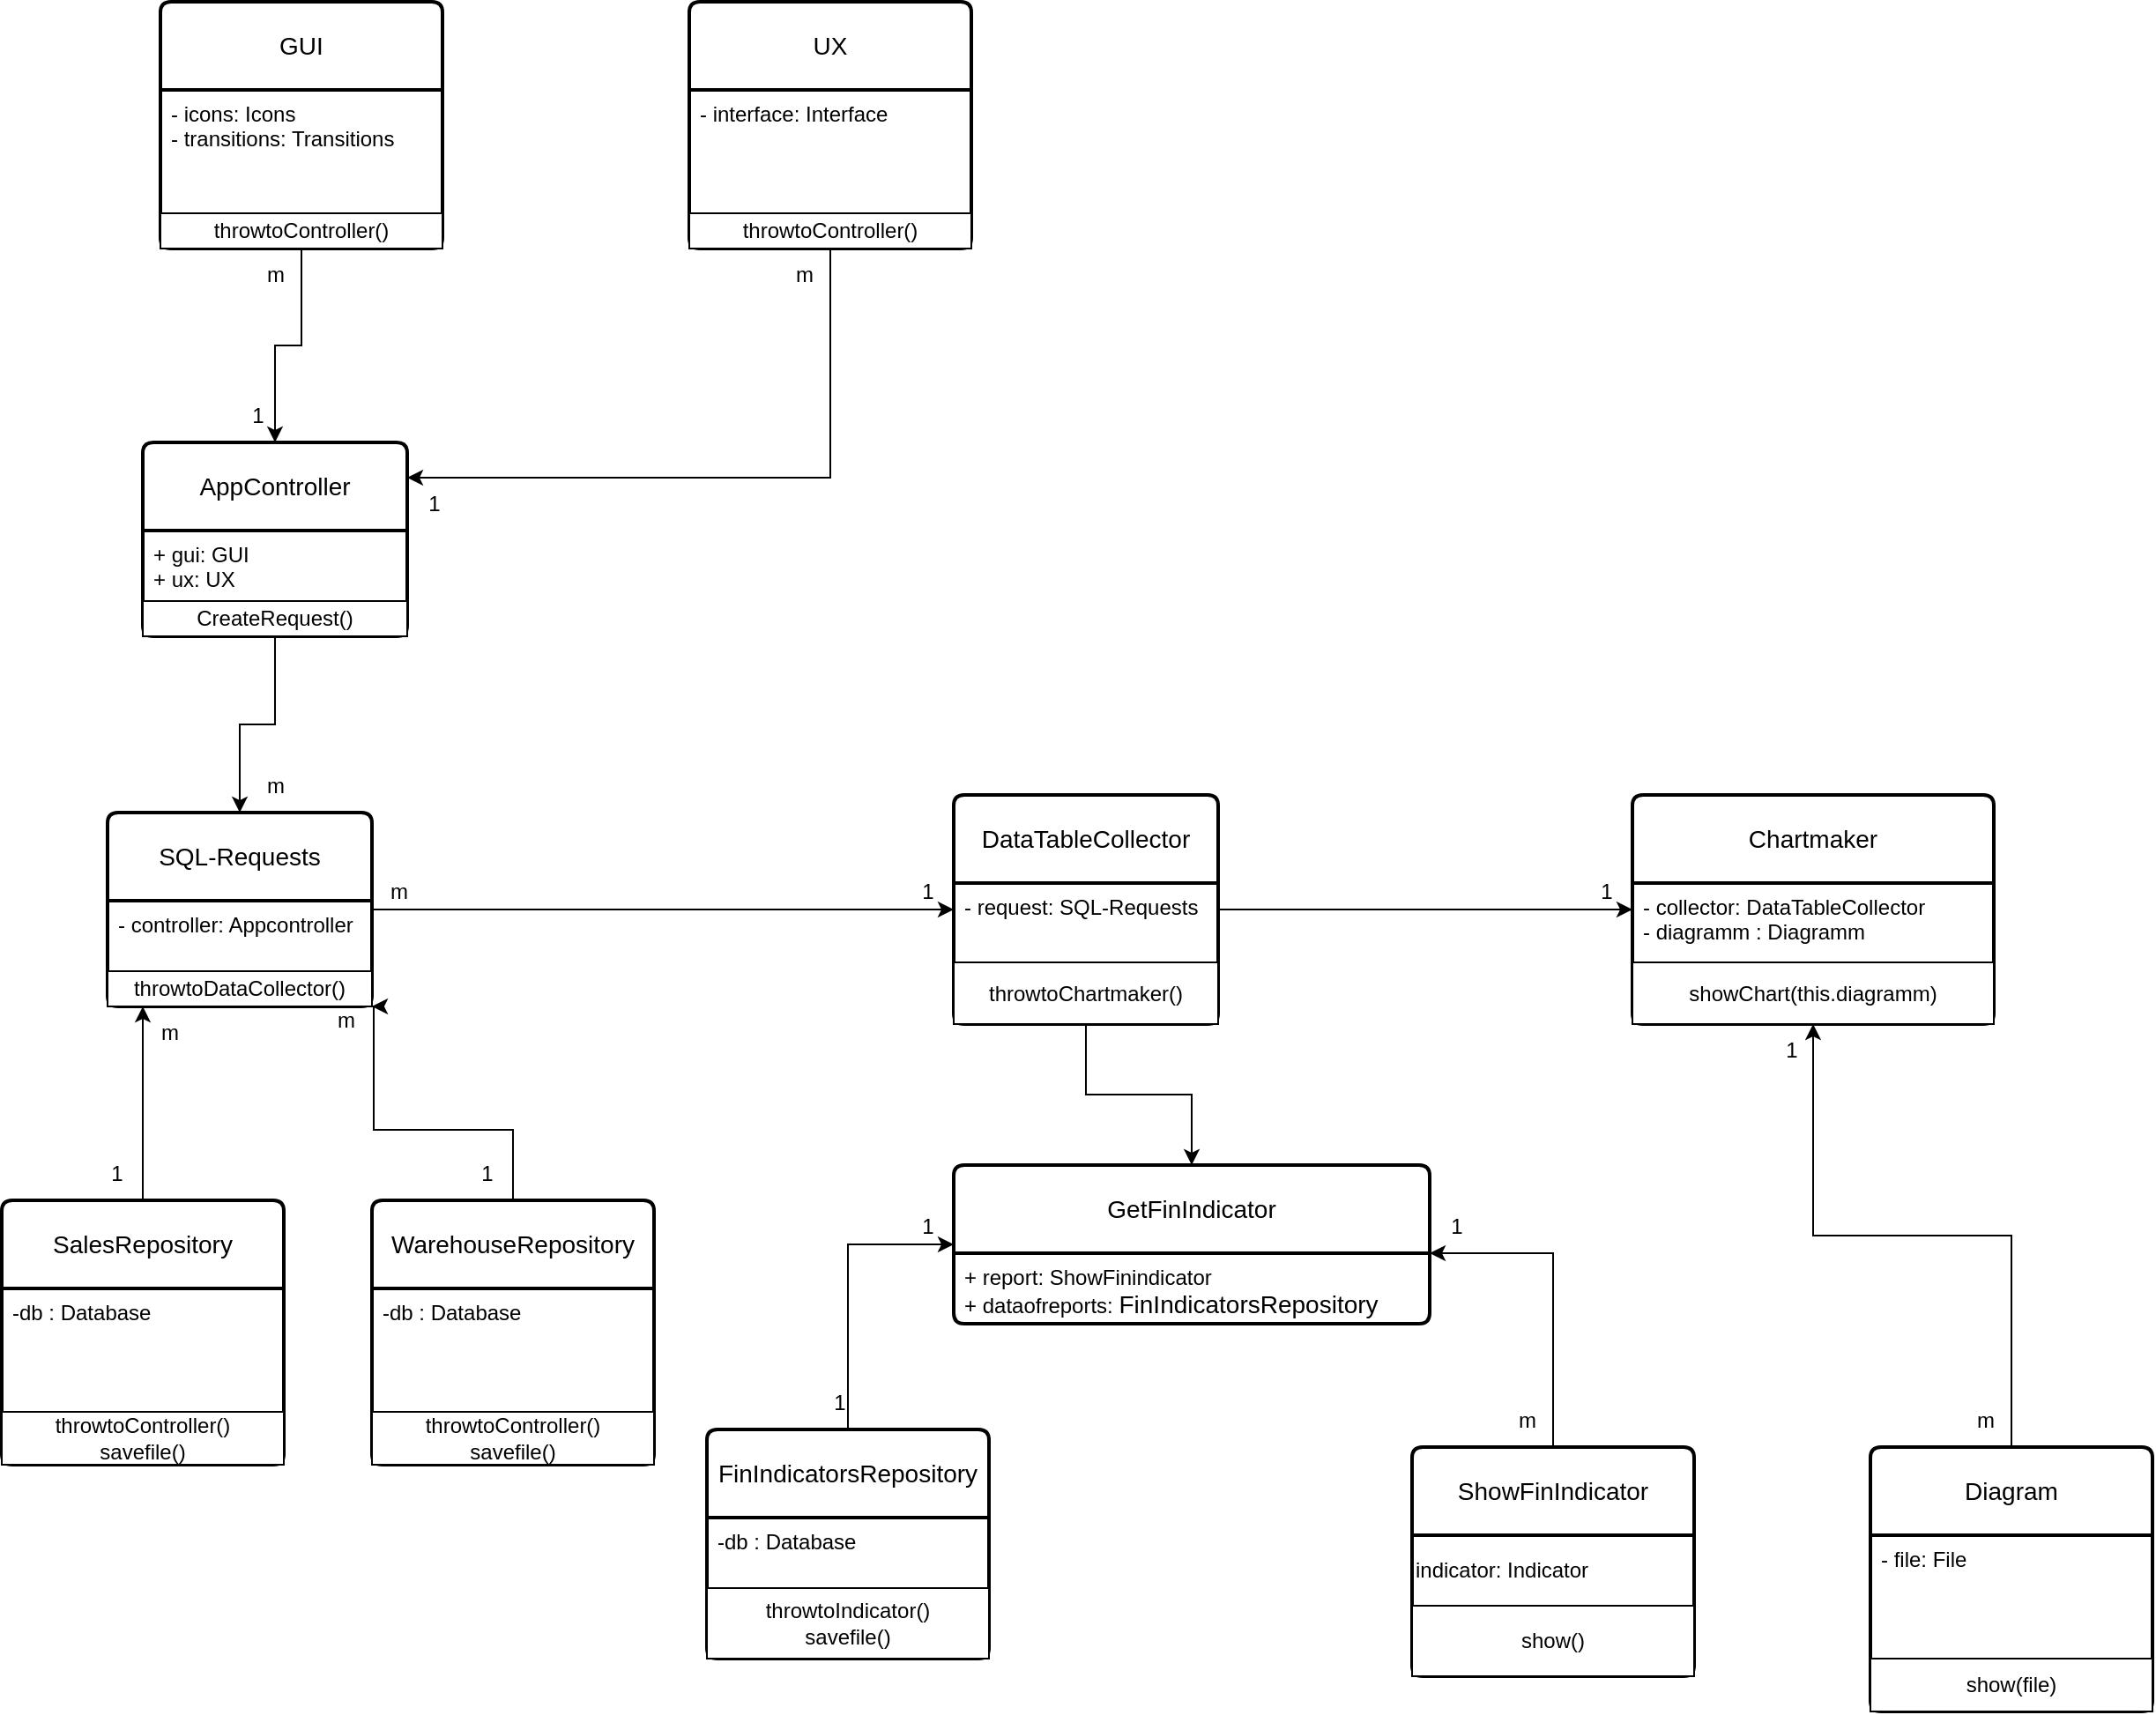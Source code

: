 <mxfile version="21.7.5" type="device">
  <diagram name="Page-1" id="e56a1550-8fbb-45ad-956c-1786394a9013">
    <mxGraphModel dx="1386" dy="793" grid="1" gridSize="10" guides="1" tooltips="1" connect="1" arrows="1" fold="1" page="1" pageScale="1" pageWidth="1100" pageHeight="850" background="none" math="0" shadow="0">
      <root>
        <mxCell id="0" />
        <mxCell id="1" parent="0" />
        <mxCell id="Wx2HM0mQwjey_a9Q2P5y-24" value="" style="edgeStyle=orthogonalEdgeStyle;rounded=0;orthogonalLoop=1;jettySize=auto;html=1;" edge="1" parent="1" source="Wx2HM0mQwjey_a9Q2P5y-13" target="Wx2HM0mQwjey_a9Q2P5y-21">
          <mxGeometry relative="1" as="geometry" />
        </mxCell>
        <mxCell id="Wx2HM0mQwjey_a9Q2P5y-13" value="GUI" style="swimlane;childLayout=stackLayout;horizontal=1;startSize=50;horizontalStack=0;rounded=1;fontSize=14;fontStyle=0;strokeWidth=2;resizeParent=0;resizeLast=1;shadow=0;dashed=0;align=center;arcSize=4;whiteSpace=wrap;html=1;" vertex="1" parent="1">
          <mxGeometry x="110" y="30" width="160" height="140" as="geometry" />
        </mxCell>
        <mxCell id="Wx2HM0mQwjey_a9Q2P5y-14" value="- icons: Icons&lt;br&gt;-&amp;nbsp;transitions: Transitions" style="align=left;strokeColor=none;fillColor=none;spacingLeft=4;fontSize=12;verticalAlign=top;resizable=0;rotatable=0;part=1;html=1;" vertex="1" parent="Wx2HM0mQwjey_a9Q2P5y-13">
          <mxGeometry y="50" width="160" height="70" as="geometry" />
        </mxCell>
        <mxCell id="Wx2HM0mQwjey_a9Q2P5y-17" value="throwtoController()" style="rounded=0;whiteSpace=wrap;html=1;" vertex="1" parent="Wx2HM0mQwjey_a9Q2P5y-13">
          <mxGeometry y="120" width="160" height="20" as="geometry" />
        </mxCell>
        <mxCell id="Wx2HM0mQwjey_a9Q2P5y-15" value="UX" style="swimlane;childLayout=stackLayout;horizontal=1;startSize=50;horizontalStack=0;rounded=1;fontSize=14;fontStyle=0;strokeWidth=2;resizeParent=0;resizeLast=1;shadow=0;dashed=0;align=center;arcSize=4;whiteSpace=wrap;html=1;" vertex="1" parent="1">
          <mxGeometry x="410" y="30" width="160" height="140" as="geometry" />
        </mxCell>
        <mxCell id="Wx2HM0mQwjey_a9Q2P5y-16" value="- interface: Interface" style="align=left;strokeColor=none;fillColor=none;spacingLeft=4;fontSize=12;verticalAlign=top;resizable=0;rotatable=0;part=1;html=1;" vertex="1" parent="Wx2HM0mQwjey_a9Q2P5y-15">
          <mxGeometry y="50" width="160" height="70" as="geometry" />
        </mxCell>
        <mxCell id="Wx2HM0mQwjey_a9Q2P5y-19" value="throwtoController()" style="rounded=0;whiteSpace=wrap;html=1;" vertex="1" parent="Wx2HM0mQwjey_a9Q2P5y-15">
          <mxGeometry y="120" width="160" height="20" as="geometry" />
        </mxCell>
        <mxCell id="Wx2HM0mQwjey_a9Q2P5y-21" value="AppController" style="swimlane;childLayout=stackLayout;horizontal=1;startSize=50;horizontalStack=0;rounded=1;fontSize=14;fontStyle=0;strokeWidth=2;resizeParent=0;resizeLast=1;shadow=0;dashed=0;align=center;arcSize=4;whiteSpace=wrap;html=1;" vertex="1" parent="1">
          <mxGeometry x="100" y="280" width="150" height="110" as="geometry" />
        </mxCell>
        <mxCell id="Wx2HM0mQwjey_a9Q2P5y-22" value="+ gui: GUI&lt;br&gt;+ ux: UX" style="align=left;strokeColor=none;fillColor=none;spacingLeft=4;fontSize=12;verticalAlign=top;resizable=0;rotatable=0;part=1;html=1;" vertex="1" parent="Wx2HM0mQwjey_a9Q2P5y-21">
          <mxGeometry y="50" width="150" height="40" as="geometry" />
        </mxCell>
        <mxCell id="Wx2HM0mQwjey_a9Q2P5y-55" value="CreateRequest()" style="rounded=0;whiteSpace=wrap;html=1;" vertex="1" parent="Wx2HM0mQwjey_a9Q2P5y-21">
          <mxGeometry y="90" width="150" height="20" as="geometry" />
        </mxCell>
        <mxCell id="Wx2HM0mQwjey_a9Q2P5y-72" style="edgeStyle=orthogonalEdgeStyle;rounded=0;orthogonalLoop=1;jettySize=auto;html=1;exitX=0.5;exitY=0;exitDx=0;exitDy=0;" edge="1" parent="1" source="Wx2HM0mQwjey_a9Q2P5y-28">
          <mxGeometry relative="1" as="geometry">
            <mxPoint x="100" y="600" as="targetPoint" />
          </mxGeometry>
        </mxCell>
        <mxCell id="Wx2HM0mQwjey_a9Q2P5y-28" value="SalesRepository" style="swimlane;childLayout=stackLayout;horizontal=1;startSize=50;horizontalStack=0;rounded=1;fontSize=14;fontStyle=0;strokeWidth=2;resizeParent=0;resizeLast=1;shadow=0;dashed=0;align=center;arcSize=4;whiteSpace=wrap;html=1;" vertex="1" parent="1">
          <mxGeometry x="20" y="710" width="160" height="150" as="geometry" />
        </mxCell>
        <mxCell id="Wx2HM0mQwjey_a9Q2P5y-29" value="-db : Database" style="align=left;strokeColor=none;fillColor=none;spacingLeft=4;fontSize=12;verticalAlign=top;resizable=0;rotatable=0;part=1;html=1;" vertex="1" parent="Wx2HM0mQwjey_a9Q2P5y-28">
          <mxGeometry y="50" width="160" height="70" as="geometry" />
        </mxCell>
        <mxCell id="Wx2HM0mQwjey_a9Q2P5y-48" value="throwtoController()&lt;br&gt;savefile()" style="rounded=0;whiteSpace=wrap;html=1;" vertex="1" parent="Wx2HM0mQwjey_a9Q2P5y-28">
          <mxGeometry y="120" width="160" height="30" as="geometry" />
        </mxCell>
        <mxCell id="Wx2HM0mQwjey_a9Q2P5y-77" style="edgeStyle=orthogonalEdgeStyle;rounded=0;orthogonalLoop=1;jettySize=auto;html=1;exitX=0.5;exitY=0;exitDx=0;exitDy=0;entryX=1;entryY=1;entryDx=0;entryDy=0;" edge="1" parent="1" source="Wx2HM0mQwjey_a9Q2P5y-30" target="Wx2HM0mQwjey_a9Q2P5y-60">
          <mxGeometry relative="1" as="geometry">
            <mxPoint x="230" y="600" as="targetPoint" />
            <Array as="points">
              <mxPoint x="310" y="670" />
              <mxPoint x="231" y="670" />
            </Array>
          </mxGeometry>
        </mxCell>
        <mxCell id="Wx2HM0mQwjey_a9Q2P5y-30" value="WarehouseRepository" style="swimlane;childLayout=stackLayout;horizontal=1;startSize=50;horizontalStack=0;rounded=1;fontSize=14;fontStyle=0;strokeWidth=2;resizeParent=0;resizeLast=1;shadow=0;dashed=0;align=center;arcSize=4;whiteSpace=wrap;html=1;" vertex="1" parent="1">
          <mxGeometry x="230" y="710" width="160" height="150" as="geometry" />
        </mxCell>
        <mxCell id="Wx2HM0mQwjey_a9Q2P5y-31" value="-db : Database" style="align=left;strokeColor=none;fillColor=none;spacingLeft=4;fontSize=12;verticalAlign=top;resizable=0;rotatable=0;part=1;html=1;" vertex="1" parent="Wx2HM0mQwjey_a9Q2P5y-30">
          <mxGeometry y="50" width="160" height="70" as="geometry" />
        </mxCell>
        <mxCell id="Wx2HM0mQwjey_a9Q2P5y-49" value="throwtoController()&lt;br style=&quot;border-color: var(--border-color);&quot;&gt;savefile()" style="rounded=0;whiteSpace=wrap;html=1;" vertex="1" parent="Wx2HM0mQwjey_a9Q2P5y-30">
          <mxGeometry y="120" width="160" height="30" as="geometry" />
        </mxCell>
        <mxCell id="Wx2HM0mQwjey_a9Q2P5y-51" style="edgeStyle=orthogonalEdgeStyle;rounded=0;orthogonalLoop=1;jettySize=auto;html=1;exitX=0.5;exitY=1;exitDx=0;exitDy=0;" edge="1" parent="Wx2HM0mQwjey_a9Q2P5y-30" source="Wx2HM0mQwjey_a9Q2P5y-31" target="Wx2HM0mQwjey_a9Q2P5y-31">
          <mxGeometry relative="1" as="geometry" />
        </mxCell>
        <mxCell id="Wx2HM0mQwjey_a9Q2P5y-64" style="edgeStyle=orthogonalEdgeStyle;rounded=0;orthogonalLoop=1;jettySize=auto;html=1;exitX=0.5;exitY=0;exitDx=0;exitDy=0;entryX=0;entryY=0.5;entryDx=0;entryDy=0;" edge="1" parent="1" source="Wx2HM0mQwjey_a9Q2P5y-32" target="Wx2HM0mQwjey_a9Q2P5y-61">
          <mxGeometry relative="1" as="geometry" />
        </mxCell>
        <mxCell id="Wx2HM0mQwjey_a9Q2P5y-32" value="FinIndicatorsRepository" style="swimlane;childLayout=stackLayout;horizontal=1;startSize=50;horizontalStack=0;rounded=1;fontSize=14;fontStyle=0;strokeWidth=2;resizeParent=0;resizeLast=1;shadow=0;dashed=0;align=center;arcSize=4;whiteSpace=wrap;html=1;" vertex="1" parent="1">
          <mxGeometry x="420" y="840" width="160" height="130" as="geometry" />
        </mxCell>
        <mxCell id="Wx2HM0mQwjey_a9Q2P5y-33" value="-db : Database" style="align=left;strokeColor=none;fillColor=none;spacingLeft=4;fontSize=12;verticalAlign=top;resizable=0;rotatable=0;part=1;html=1;" vertex="1" parent="Wx2HM0mQwjey_a9Q2P5y-32">
          <mxGeometry y="50" width="160" height="40" as="geometry" />
        </mxCell>
        <mxCell id="Wx2HM0mQwjey_a9Q2P5y-105" value="throwtoIndicator()&lt;br style=&quot;border-color: var(--border-color);&quot;&gt;savefile()" style="rounded=0;whiteSpace=wrap;html=1;" vertex="1" parent="Wx2HM0mQwjey_a9Q2P5y-32">
          <mxGeometry y="90" width="160" height="40" as="geometry" />
        </mxCell>
        <mxCell id="Wx2HM0mQwjey_a9Q2P5y-37" style="edgeStyle=orthogonalEdgeStyle;rounded=0;orthogonalLoop=1;jettySize=auto;html=1;exitX=0.5;exitY=1;exitDx=0;exitDy=0;" edge="1" parent="1" source="Wx2HM0mQwjey_a9Q2P5y-19">
          <mxGeometry relative="1" as="geometry">
            <mxPoint x="250" y="300" as="targetPoint" />
            <Array as="points">
              <mxPoint x="490" y="300" />
              <mxPoint x="250" y="300" />
            </Array>
          </mxGeometry>
        </mxCell>
        <mxCell id="Wx2HM0mQwjey_a9Q2P5y-59" value="" style="edgeStyle=orthogonalEdgeStyle;rounded=0;orthogonalLoop=1;jettySize=auto;html=1;" edge="1" parent="1" source="Wx2HM0mQwjey_a9Q2P5y-52" target="Wx2HM0mQwjey_a9Q2P5y-57">
          <mxGeometry relative="1" as="geometry" />
        </mxCell>
        <mxCell id="Wx2HM0mQwjey_a9Q2P5y-52" value="SQL-Requests" style="swimlane;childLayout=stackLayout;horizontal=1;startSize=50;horizontalStack=0;rounded=1;fontSize=14;fontStyle=0;strokeWidth=2;resizeParent=0;resizeLast=1;shadow=0;dashed=0;align=center;arcSize=4;whiteSpace=wrap;html=1;" vertex="1" parent="1">
          <mxGeometry x="80" y="490" width="150" height="110" as="geometry" />
        </mxCell>
        <mxCell id="Wx2HM0mQwjey_a9Q2P5y-53" value="- controller: Appcontroller" style="align=left;strokeColor=none;fillColor=none;spacingLeft=4;fontSize=12;verticalAlign=top;resizable=0;rotatable=0;part=1;html=1;" vertex="1" parent="Wx2HM0mQwjey_a9Q2P5y-52">
          <mxGeometry y="50" width="150" height="40" as="geometry" />
        </mxCell>
        <mxCell id="Wx2HM0mQwjey_a9Q2P5y-60" value="throwtoDataCollector()" style="rounded=0;whiteSpace=wrap;html=1;" vertex="1" parent="Wx2HM0mQwjey_a9Q2P5y-52">
          <mxGeometry y="90" width="150" height="20" as="geometry" />
        </mxCell>
        <mxCell id="Wx2HM0mQwjey_a9Q2P5y-54" style="edgeStyle=orthogonalEdgeStyle;rounded=0;orthogonalLoop=1;jettySize=auto;html=1;exitX=0.5;exitY=1;exitDx=0;exitDy=0;entryX=0.5;entryY=0;entryDx=0;entryDy=0;" edge="1" parent="1" source="Wx2HM0mQwjey_a9Q2P5y-55" target="Wx2HM0mQwjey_a9Q2P5y-52">
          <mxGeometry relative="1" as="geometry" />
        </mxCell>
        <mxCell id="Wx2HM0mQwjey_a9Q2P5y-86" value="" style="edgeStyle=orthogonalEdgeStyle;rounded=0;orthogonalLoop=1;jettySize=auto;html=1;" edge="1" parent="1" source="Wx2HM0mQwjey_a9Q2P5y-57" target="Wx2HM0mQwjey_a9Q2P5y-84">
          <mxGeometry relative="1" as="geometry" />
        </mxCell>
        <mxCell id="Wx2HM0mQwjey_a9Q2P5y-57" value="DataTableCollector" style="swimlane;childLayout=stackLayout;horizontal=1;startSize=50;horizontalStack=0;rounded=1;fontSize=14;fontStyle=0;strokeWidth=2;resizeParent=0;resizeLast=1;shadow=0;dashed=0;align=center;arcSize=4;whiteSpace=wrap;html=1;" vertex="1" parent="1">
          <mxGeometry x="560" y="480" width="150" height="130" as="geometry" />
        </mxCell>
        <mxCell id="Wx2HM0mQwjey_a9Q2P5y-58" value="- request:&amp;nbsp;SQL-Requests" style="align=left;strokeColor=none;fillColor=none;spacingLeft=4;fontSize=12;verticalAlign=top;resizable=0;rotatable=0;part=1;html=1;" vertex="1" parent="Wx2HM0mQwjey_a9Q2P5y-57">
          <mxGeometry y="50" width="150" height="45" as="geometry" />
        </mxCell>
        <mxCell id="Wx2HM0mQwjey_a9Q2P5y-50" value="throwtoChartmaker()" style="rounded=0;whiteSpace=wrap;html=1;" vertex="1" parent="Wx2HM0mQwjey_a9Q2P5y-57">
          <mxGeometry y="95" width="150" height="35" as="geometry" />
        </mxCell>
        <mxCell id="Wx2HM0mQwjey_a9Q2P5y-61" value="GetFinIndicator" style="swimlane;childLayout=stackLayout;horizontal=1;startSize=50;horizontalStack=0;rounded=1;fontSize=14;fontStyle=0;strokeWidth=2;resizeParent=0;resizeLast=1;shadow=0;dashed=0;align=center;arcSize=4;whiteSpace=wrap;html=1;" vertex="1" parent="1">
          <mxGeometry x="560" y="690" width="270" height="90" as="geometry" />
        </mxCell>
        <mxCell id="Wx2HM0mQwjey_a9Q2P5y-62" value="+&amp;nbsp;report: ShowFinindicator&lt;br&gt;+ dataofreports:&amp;nbsp;&lt;span style=&quot;font-size: 14px; text-align: center;&quot;&gt;FinIndicatorsRepository&lt;/span&gt;&lt;span style=&quot;background-color: initial;&quot;&gt;&lt;br&gt;&lt;/span&gt;" style="align=left;strokeColor=none;fillColor=none;spacingLeft=4;fontSize=12;verticalAlign=top;resizable=0;rotatable=0;part=1;html=1;" vertex="1" parent="Wx2HM0mQwjey_a9Q2P5y-61">
          <mxGeometry y="50" width="270" height="40" as="geometry" />
        </mxCell>
        <mxCell id="Wx2HM0mQwjey_a9Q2P5y-63" style="edgeStyle=orthogonalEdgeStyle;rounded=0;orthogonalLoop=1;jettySize=auto;html=1;exitX=0.5;exitY=1;exitDx=0;exitDy=0;entryX=0.5;entryY=0;entryDx=0;entryDy=0;" edge="1" parent="1" source="Wx2HM0mQwjey_a9Q2P5y-50" target="Wx2HM0mQwjey_a9Q2P5y-61">
          <mxGeometry relative="1" as="geometry" />
        </mxCell>
        <mxCell id="Wx2HM0mQwjey_a9Q2P5y-88" style="edgeStyle=orthogonalEdgeStyle;rounded=0;orthogonalLoop=1;jettySize=auto;html=1;exitX=0.5;exitY=0;exitDx=0;exitDy=0;entryX=1;entryY=0;entryDx=0;entryDy=0;" edge="1" parent="1" source="Wx2HM0mQwjey_a9Q2P5y-78" target="Wx2HM0mQwjey_a9Q2P5y-62">
          <mxGeometry relative="1" as="geometry">
            <mxPoint x="730" y="740" as="targetPoint" />
            <Array as="points">
              <mxPoint x="900" y="740" />
            </Array>
          </mxGeometry>
        </mxCell>
        <mxCell id="Wx2HM0mQwjey_a9Q2P5y-78" value="ShowFinIndicator" style="swimlane;childLayout=stackLayout;horizontal=1;startSize=50;horizontalStack=0;rounded=1;fontSize=14;fontStyle=0;strokeWidth=2;resizeParent=0;resizeLast=1;shadow=0;dashed=0;align=center;arcSize=4;whiteSpace=wrap;html=1;" vertex="1" parent="1">
          <mxGeometry x="820" y="850" width="160" height="130" as="geometry" />
        </mxCell>
        <mxCell id="Wx2HM0mQwjey_a9Q2P5y-110" value="indicator: Indicator" style="text;html=1;align=left;verticalAlign=middle;resizable=0;points=[];autosize=1;strokeColor=none;fillColor=none;" vertex="1" parent="Wx2HM0mQwjey_a9Q2P5y-78">
          <mxGeometry y="50" width="160" height="40" as="geometry" />
        </mxCell>
        <mxCell id="Wx2HM0mQwjey_a9Q2P5y-111" value="show()" style="rounded=0;whiteSpace=wrap;html=1;" vertex="1" parent="Wx2HM0mQwjey_a9Q2P5y-78">
          <mxGeometry y="90" width="160" height="40" as="geometry" />
        </mxCell>
        <mxCell id="Wx2HM0mQwjey_a9Q2P5y-87" style="edgeStyle=orthogonalEdgeStyle;rounded=0;orthogonalLoop=1;jettySize=auto;html=1;exitX=0.5;exitY=0;exitDx=0;exitDy=0;entryX=0.5;entryY=1;entryDx=0;entryDy=0;" edge="1" parent="1" source="Wx2HM0mQwjey_a9Q2P5y-81" target="Wx2HM0mQwjey_a9Q2P5y-84">
          <mxGeometry relative="1" as="geometry" />
        </mxCell>
        <mxCell id="Wx2HM0mQwjey_a9Q2P5y-81" value="Diagram" style="swimlane;childLayout=stackLayout;horizontal=1;startSize=50;horizontalStack=0;rounded=1;fontSize=14;fontStyle=0;strokeWidth=2;resizeParent=0;resizeLast=1;shadow=0;dashed=0;align=center;arcSize=4;whiteSpace=wrap;html=1;" vertex="1" parent="1">
          <mxGeometry x="1080" y="850" width="160" height="150" as="geometry" />
        </mxCell>
        <mxCell id="Wx2HM0mQwjey_a9Q2P5y-82" value="- file: File" style="align=left;strokeColor=none;fillColor=none;spacingLeft=4;fontSize=12;verticalAlign=top;resizable=0;rotatable=0;part=1;html=1;" vertex="1" parent="Wx2HM0mQwjey_a9Q2P5y-81">
          <mxGeometry y="50" width="160" height="70" as="geometry" />
        </mxCell>
        <mxCell id="Wx2HM0mQwjey_a9Q2P5y-83" value="show(file)" style="rounded=0;whiteSpace=wrap;html=1;" vertex="1" parent="Wx2HM0mQwjey_a9Q2P5y-81">
          <mxGeometry y="120" width="160" height="30" as="geometry" />
        </mxCell>
        <mxCell id="Wx2HM0mQwjey_a9Q2P5y-84" value="Chartmaker" style="swimlane;childLayout=stackLayout;horizontal=1;startSize=50;horizontalStack=0;rounded=1;fontSize=14;fontStyle=0;strokeWidth=2;resizeParent=0;resizeLast=1;shadow=0;dashed=0;align=center;arcSize=4;whiteSpace=wrap;html=1;" vertex="1" parent="1">
          <mxGeometry x="945" y="480" width="205" height="130" as="geometry" />
        </mxCell>
        <mxCell id="Wx2HM0mQwjey_a9Q2P5y-85" value="- collector:&amp;nbsp;DataTableCollector&lt;br&gt;- diagramm : Diagramm" style="align=left;strokeColor=none;fillColor=none;spacingLeft=4;fontSize=12;verticalAlign=top;resizable=0;rotatable=0;part=1;html=1;" vertex="1" parent="Wx2HM0mQwjey_a9Q2P5y-84">
          <mxGeometry y="50" width="205" height="45" as="geometry" />
        </mxCell>
        <mxCell id="Wx2HM0mQwjey_a9Q2P5y-109" value="showChart(this.diagramm)" style="rounded=0;whiteSpace=wrap;html=1;" vertex="1" parent="Wx2HM0mQwjey_a9Q2P5y-84">
          <mxGeometry y="95" width="205" height="35" as="geometry" />
        </mxCell>
        <mxCell id="Wx2HM0mQwjey_a9Q2P5y-89" value="1" style="text;html=1;align=center;verticalAlign=middle;resizable=0;points=[];autosize=1;strokeColor=none;fillColor=none;" vertex="1" parent="1">
          <mxGeometry x="70" y="680" width="30" height="30" as="geometry" />
        </mxCell>
        <mxCell id="Wx2HM0mQwjey_a9Q2P5y-93" value="1" style="text;html=1;align=center;verticalAlign=middle;resizable=0;points=[];autosize=1;strokeColor=none;fillColor=none;" vertex="1" parent="1">
          <mxGeometry x="280" y="680" width="30" height="30" as="geometry" />
        </mxCell>
        <mxCell id="Wx2HM0mQwjey_a9Q2P5y-94" value="1" style="text;html=1;align=center;verticalAlign=middle;resizable=0;points=[];autosize=1;strokeColor=none;fillColor=none;" vertex="1" parent="1">
          <mxGeometry x="480" y="810" width="30" height="30" as="geometry" />
        </mxCell>
        <mxCell id="Wx2HM0mQwjey_a9Q2P5y-95" value="1" style="text;html=1;align=center;verticalAlign=middle;resizable=0;points=[];autosize=1;strokeColor=none;fillColor=none;" vertex="1" parent="1">
          <mxGeometry x="250" y="300" width="30" height="30" as="geometry" />
        </mxCell>
        <mxCell id="Wx2HM0mQwjey_a9Q2P5y-96" value="1" style="text;html=1;align=center;verticalAlign=middle;resizable=0;points=[];autosize=1;strokeColor=none;fillColor=none;" vertex="1" parent="1">
          <mxGeometry x="150" y="250" width="30" height="30" as="geometry" />
        </mxCell>
        <mxCell id="Wx2HM0mQwjey_a9Q2P5y-97" value="m" style="text;html=1;align=center;verticalAlign=middle;resizable=0;points=[];autosize=1;strokeColor=none;fillColor=none;" vertex="1" parent="1">
          <mxGeometry x="160" y="170" width="30" height="30" as="geometry" />
        </mxCell>
        <mxCell id="Wx2HM0mQwjey_a9Q2P5y-99" value="m" style="text;html=1;align=center;verticalAlign=middle;resizable=0;points=[];autosize=1;strokeColor=none;fillColor=none;" vertex="1" parent="1">
          <mxGeometry x="460" y="170" width="30" height="30" as="geometry" />
        </mxCell>
        <mxCell id="Wx2HM0mQwjey_a9Q2P5y-100" value="m" style="text;html=1;align=center;verticalAlign=middle;resizable=0;points=[];autosize=1;strokeColor=none;fillColor=none;" vertex="1" parent="1">
          <mxGeometry x="160" y="460" width="30" height="30" as="geometry" />
        </mxCell>
        <mxCell id="Wx2HM0mQwjey_a9Q2P5y-101" value="m" style="text;html=1;align=center;verticalAlign=middle;resizable=0;points=[];autosize=1;strokeColor=none;fillColor=none;" vertex="1" parent="1">
          <mxGeometry x="100" y="600" width="30" height="30" as="geometry" />
        </mxCell>
        <mxCell id="Wx2HM0mQwjey_a9Q2P5y-102" value="m" style="text;html=1;align=center;verticalAlign=middle;resizable=0;points=[];autosize=1;strokeColor=none;fillColor=none;" vertex="1" parent="1">
          <mxGeometry x="200" y="592.5" width="30" height="30" as="geometry" />
        </mxCell>
        <mxCell id="Wx2HM0mQwjey_a9Q2P5y-112" value="m" style="text;html=1;align=center;verticalAlign=middle;resizable=0;points=[];autosize=1;strokeColor=none;fillColor=none;" vertex="1" parent="1">
          <mxGeometry x="870" y="820" width="30" height="30" as="geometry" />
        </mxCell>
        <mxCell id="Wx2HM0mQwjey_a9Q2P5y-113" value="1" style="text;html=1;align=center;verticalAlign=middle;resizable=0;points=[];autosize=1;strokeColor=none;fillColor=none;" vertex="1" parent="1">
          <mxGeometry x="830" y="710" width="30" height="30" as="geometry" />
        </mxCell>
        <mxCell id="Wx2HM0mQwjey_a9Q2P5y-114" value="1" style="text;html=1;align=center;verticalAlign=middle;resizable=0;points=[];autosize=1;strokeColor=none;fillColor=none;" vertex="1" parent="1">
          <mxGeometry x="530" y="710" width="30" height="30" as="geometry" />
        </mxCell>
        <mxCell id="Wx2HM0mQwjey_a9Q2P5y-115" value="1" style="text;html=1;align=center;verticalAlign=middle;resizable=0;points=[];autosize=1;strokeColor=none;fillColor=none;" vertex="1" parent="1">
          <mxGeometry x="530" y="520" width="30" height="30" as="geometry" />
        </mxCell>
        <mxCell id="Wx2HM0mQwjey_a9Q2P5y-117" value="m" style="text;html=1;align=center;verticalAlign=middle;resizable=0;points=[];autosize=1;strokeColor=none;fillColor=none;" vertex="1" parent="1">
          <mxGeometry x="230" y="520" width="30" height="30" as="geometry" />
        </mxCell>
        <mxCell id="Wx2HM0mQwjey_a9Q2P5y-118" value="1" style="text;html=1;align=center;verticalAlign=middle;resizable=0;points=[];autosize=1;strokeColor=none;fillColor=none;" vertex="1" parent="1">
          <mxGeometry x="915" y="520" width="30" height="30" as="geometry" />
        </mxCell>
        <mxCell id="Wx2HM0mQwjey_a9Q2P5y-119" value="m" style="text;html=1;align=center;verticalAlign=middle;resizable=0;points=[];autosize=1;strokeColor=none;fillColor=none;" vertex="1" parent="1">
          <mxGeometry x="1130" y="820" width="30" height="30" as="geometry" />
        </mxCell>
        <mxCell id="Wx2HM0mQwjey_a9Q2P5y-120" value="1" style="text;html=1;align=center;verticalAlign=middle;resizable=0;points=[];autosize=1;strokeColor=none;fillColor=none;" vertex="1" parent="1">
          <mxGeometry x="1020" y="610" width="30" height="30" as="geometry" />
        </mxCell>
      </root>
    </mxGraphModel>
  </diagram>
</mxfile>
